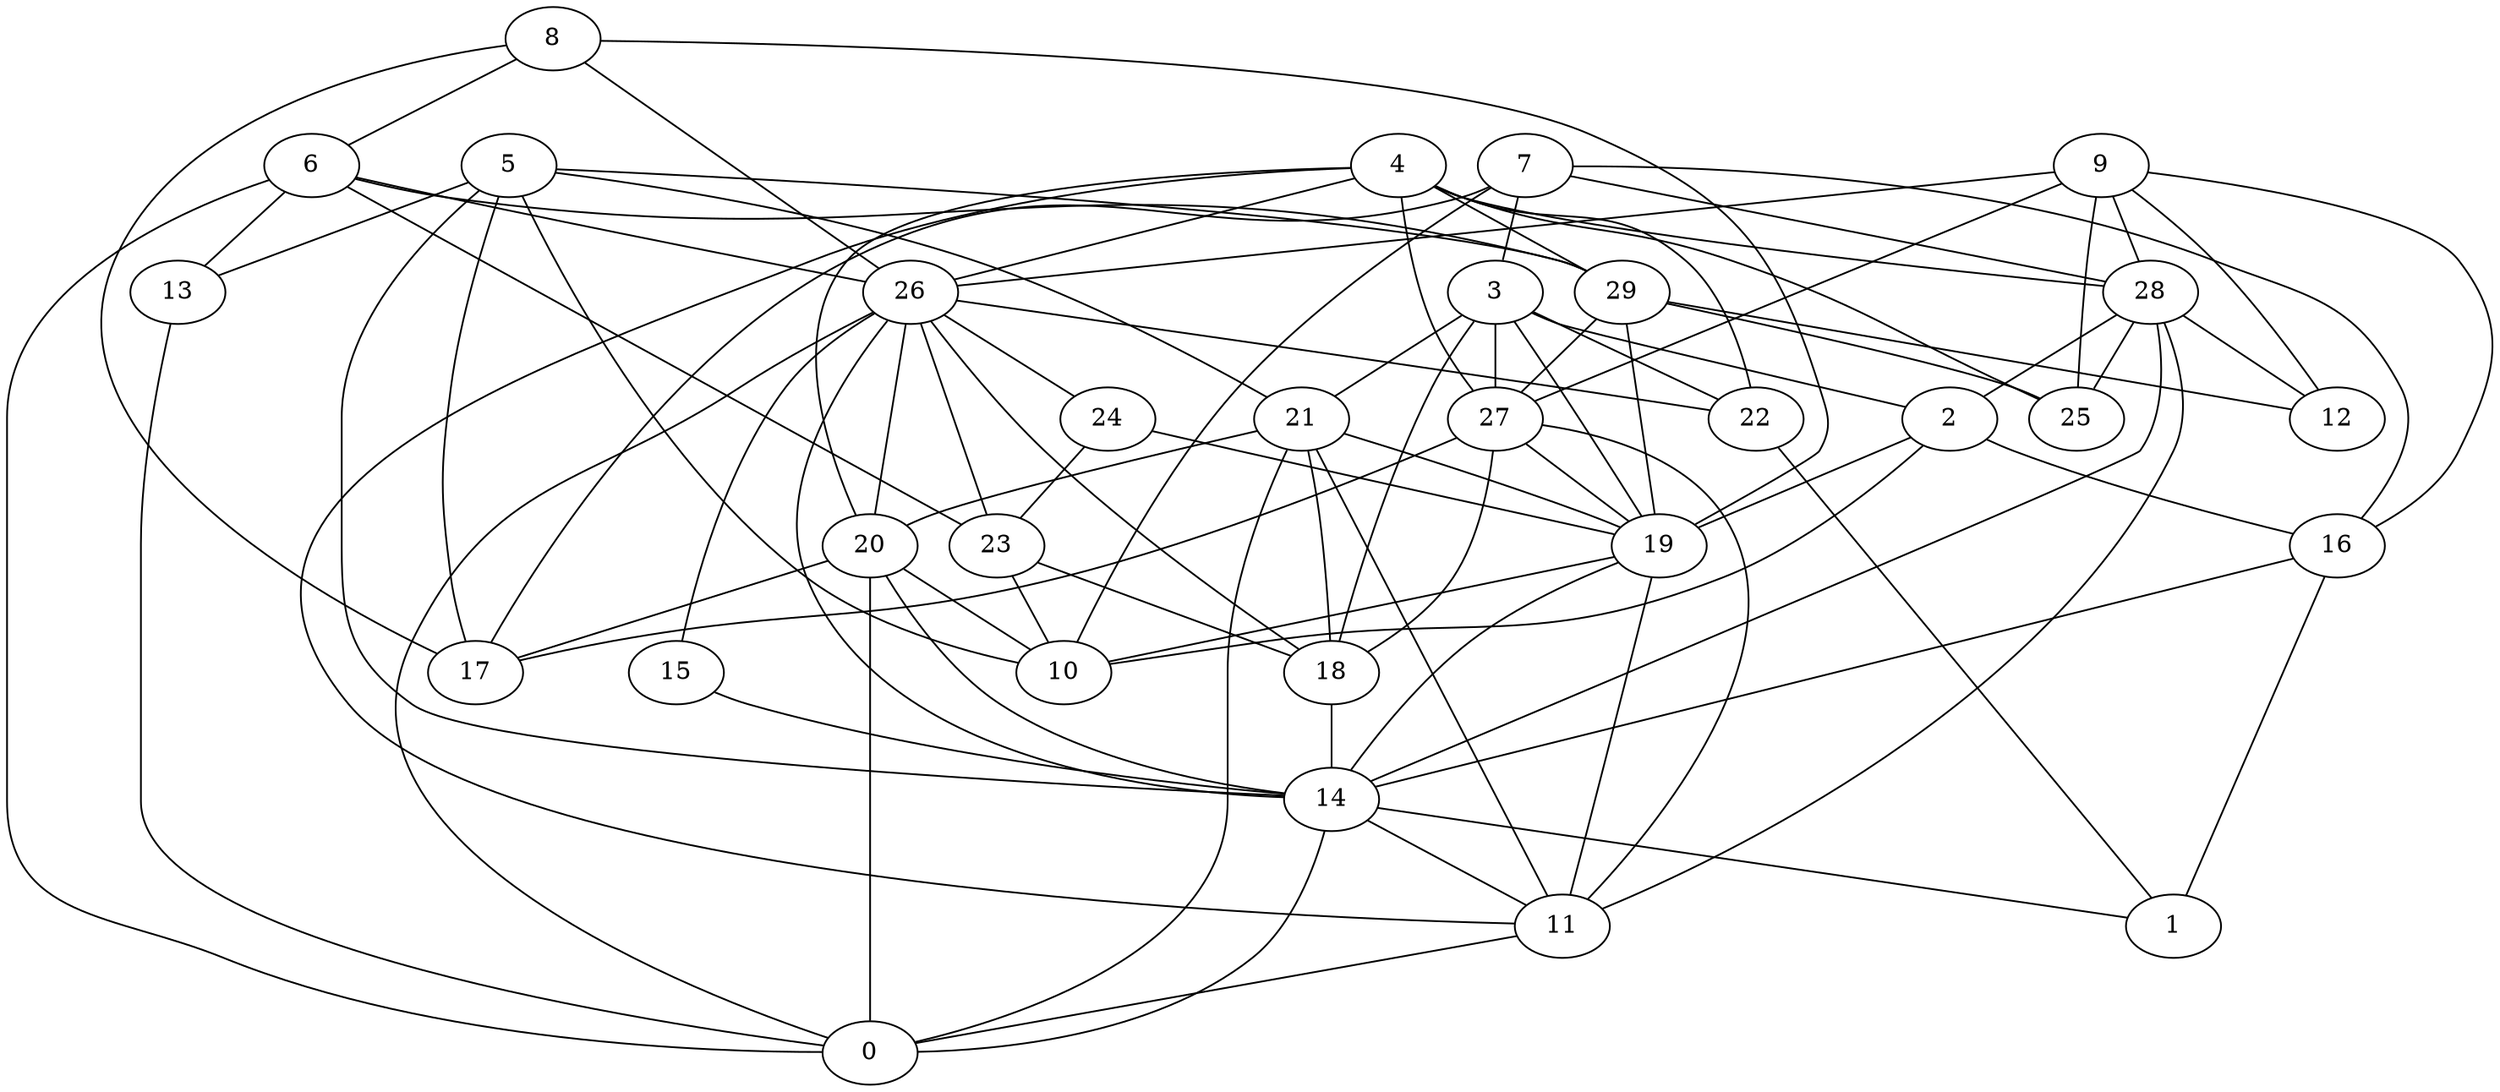 digraph GG_graph {

subgraph G_graph {
edge [color = black]
"5" -> "13" [dir = none]
"5" -> "21" [dir = none]
"5" -> "10" [dir = none]
"14" -> "0" [dir = none]
"14" -> "1" [dir = none]
"14" -> "11" [dir = none]
"26" -> "24" [dir = none]
"26" -> "20" [dir = none]
"26" -> "14" [dir = none]
"26" -> "15" [dir = none]
"26" -> "22" [dir = none]
"26" -> "23" [dir = none]
"9" -> "16" [dir = none]
"9" -> "27" [dir = none]
"9" -> "26" [dir = none]
"9" -> "12" [dir = none]
"22" -> "1" [dir = none]
"28" -> "12" [dir = none]
"28" -> "14" [dir = none]
"28" -> "25" [dir = none]
"19" -> "14" [dir = none]
"19" -> "10" [dir = none]
"6" -> "26" [dir = none]
"3" -> "21" [dir = none]
"3" -> "18" [dir = none]
"3" -> "27" [dir = none]
"3" -> "2" [dir = none]
"3" -> "19" [dir = none]
"8" -> "6" [dir = none]
"8" -> "26" [dir = none]
"8" -> "19" [dir = none]
"4" -> "22" [dir = none]
"4" -> "25" [dir = none]
"4" -> "11" [dir = none]
"4" -> "26" [dir = none]
"4" -> "27" [dir = none]
"4" -> "28" [dir = none]
"29" -> "27" [dir = none]
"29" -> "12" [dir = none]
"13" -> "0" [dir = none]
"15" -> "14" [dir = none]
"18" -> "14" [dir = none]
"27" -> "19" [dir = none]
"27" -> "17" [dir = none]
"27" -> "11" [dir = none]
"7" -> "28" [dir = none]
"7" -> "3" [dir = none]
"7" -> "16" [dir = none]
"20" -> "14" [dir = none]
"20" -> "17" [dir = none]
"20" -> "10" [dir = none]
"20" -> "0" [dir = none]
"2" -> "19" [dir = none]
"2" -> "16" [dir = none]
"21" -> "0" [dir = none]
"21" -> "19" [dir = none]
"23" -> "18" [dir = none]
"24" -> "19" [dir = none]
"21" -> "20" [dir = none]
"8" -> "17" [dir = none]
"27" -> "18" [dir = none]
"28" -> "11" [dir = none]
"29" -> "19" [dir = none]
"16" -> "1" [dir = none]
"6" -> "23" [dir = none]
"3" -> "22" [dir = none]
"11" -> "0" [dir = none]
"4" -> "20" [dir = none]
"26" -> "18" [dir = none]
"9" -> "25" [dir = none]
"6" -> "13" [dir = none]
"4" -> "29" [dir = none]
"9" -> "28" [dir = none]
"21" -> "18" [dir = none]
"26" -> "0" [dir = none]
"5" -> "29" [dir = none]
"21" -> "11" [dir = none]
"29" -> "25" [dir = none]
"6" -> "0" [dir = none]
"16" -> "14" [dir = none]
"7" -> "17" [dir = none]
"5" -> "17" [dir = none]
"6" -> "29" [dir = none]
"19" -> "11" [dir = none]
"28" -> "2" [dir = none]
"23" -> "10" [dir = none]
"24" -> "23" [dir = none]
"7" -> "10" [dir = none]
"2" -> "10" [dir = none]
"5" -> "14" [dir = none]
}

}

